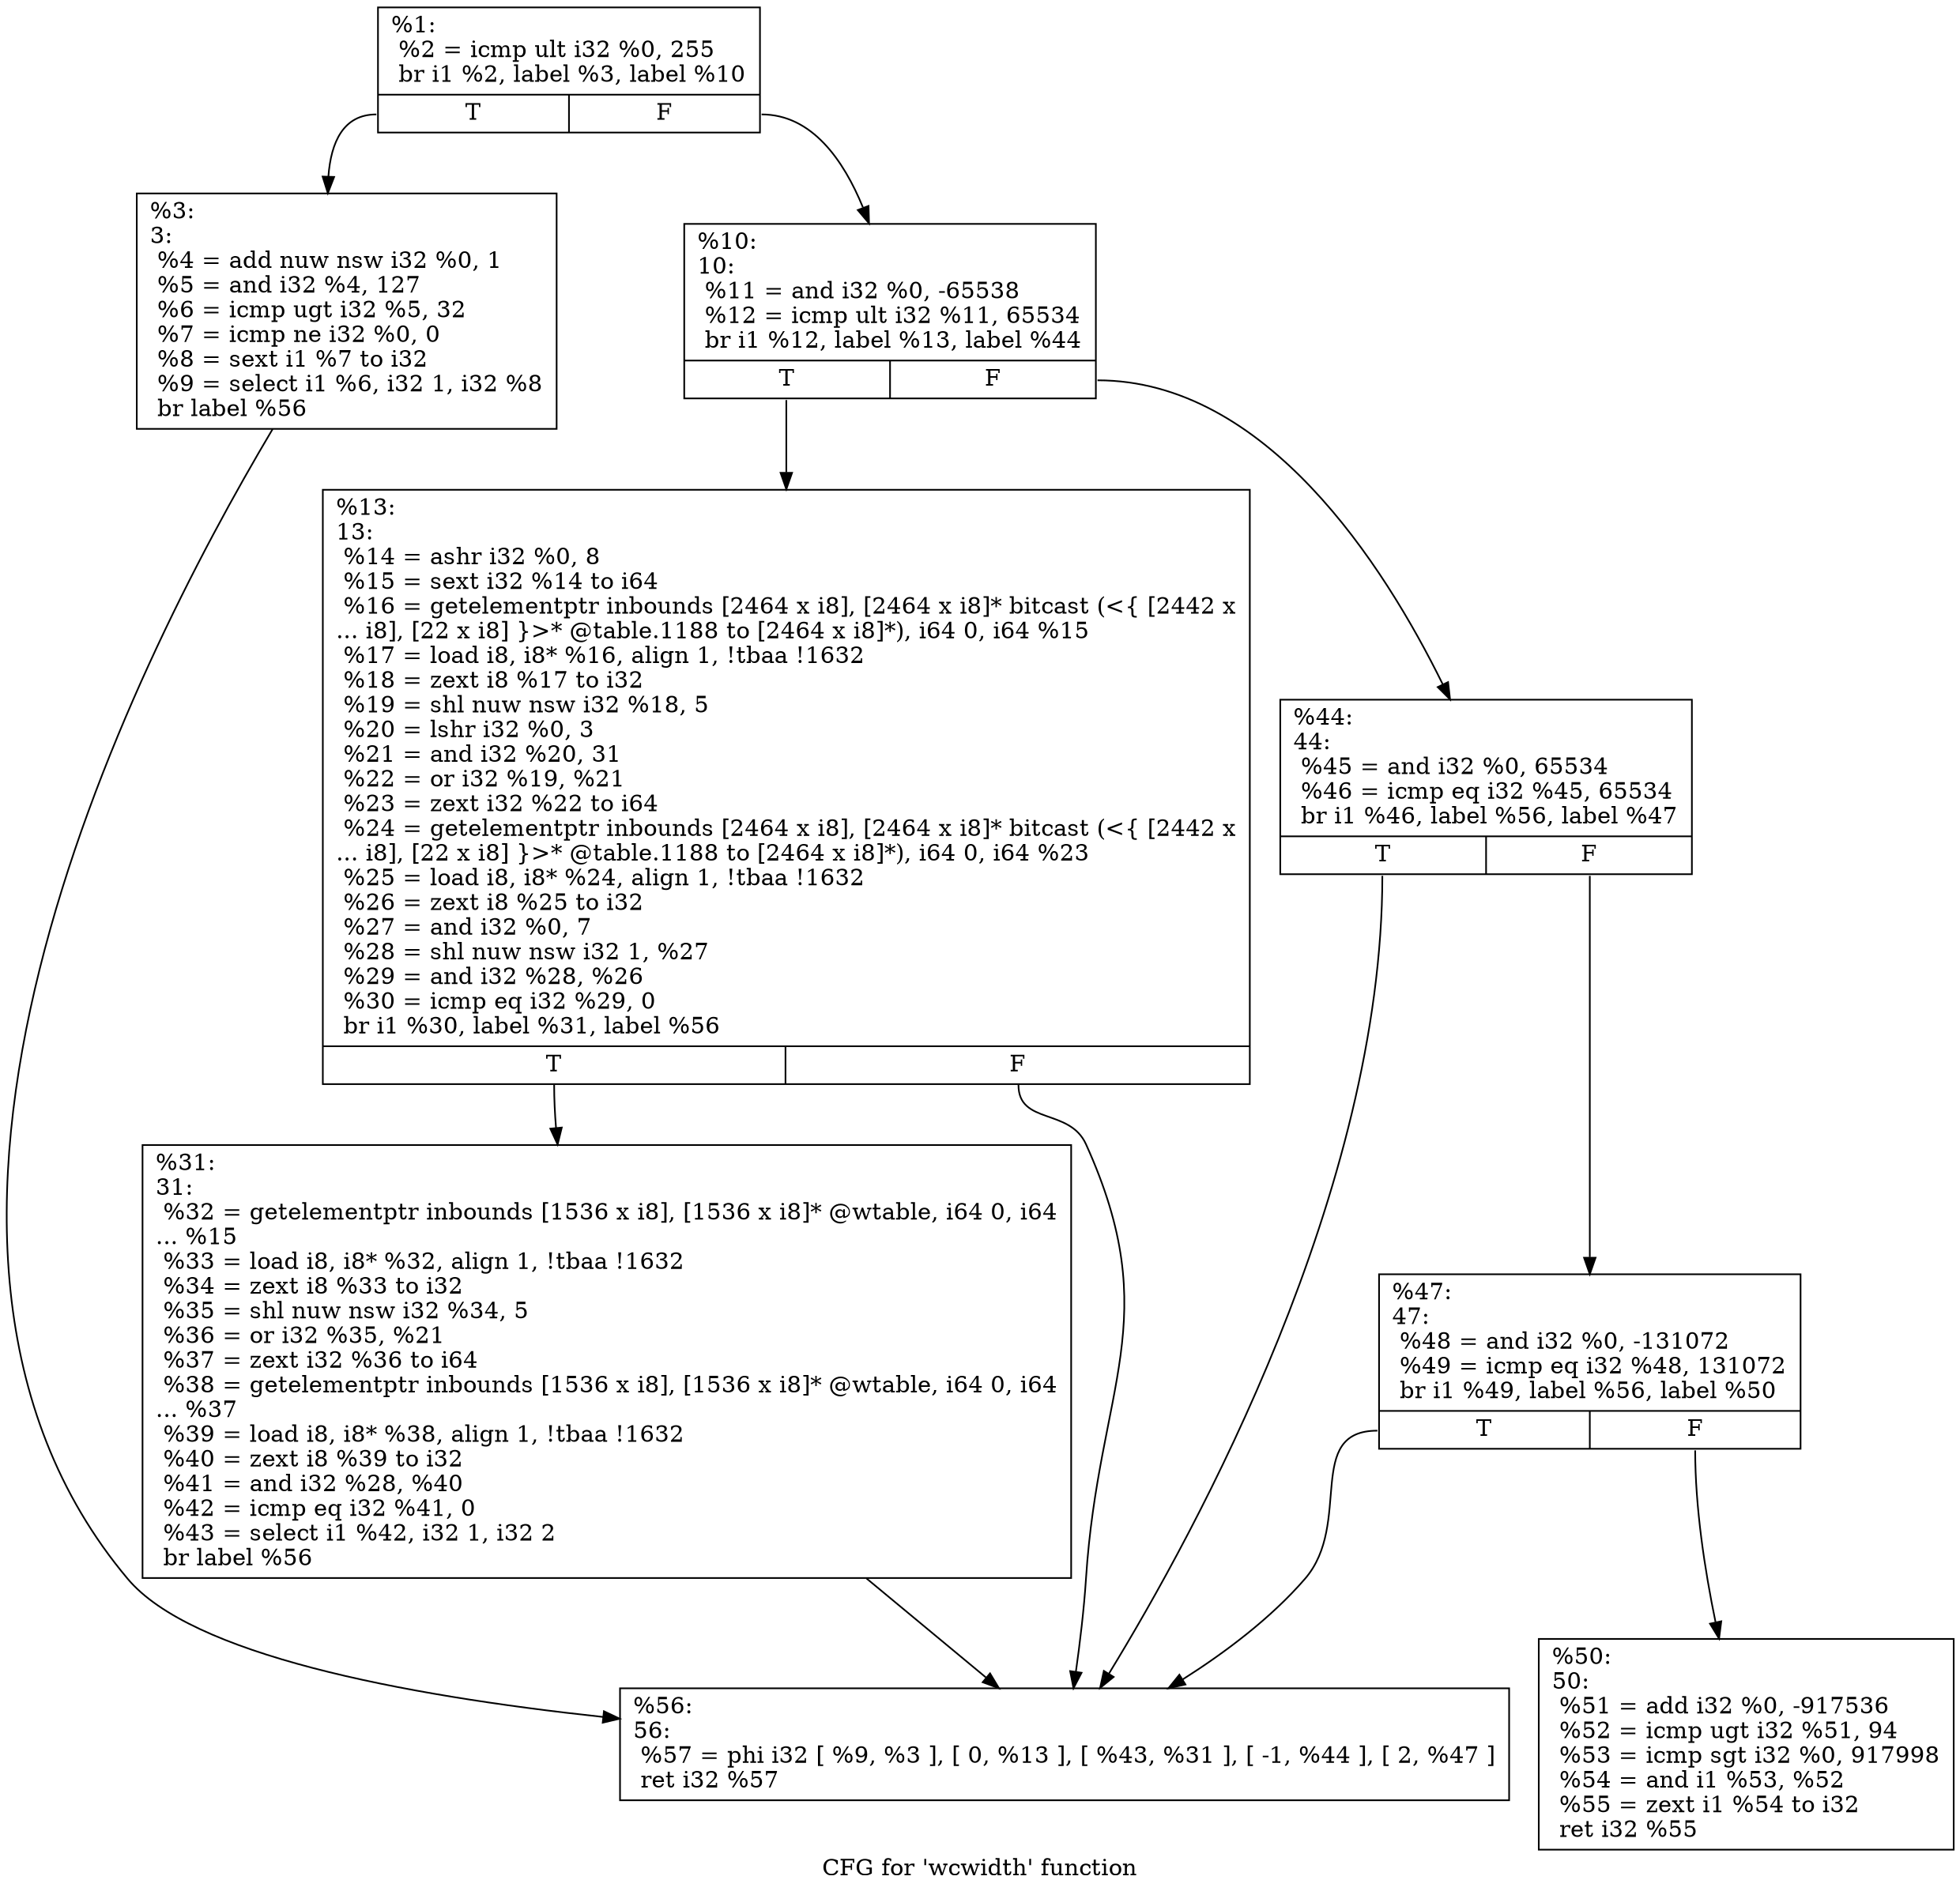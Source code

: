 digraph "CFG for 'wcwidth' function" {
	label="CFG for 'wcwidth' function";

	Node0x1e67080 [shape=record,label="{%1:\l  %2 = icmp ult i32 %0, 255\l  br i1 %2, label %3, label %10\l|{<s0>T|<s1>F}}"];
	Node0x1e67080:s0 -> Node0x1e670d0;
	Node0x1e67080:s1 -> Node0x1e67120;
	Node0x1e670d0 [shape=record,label="{%3:\l3:                                                \l  %4 = add nuw nsw i32 %0, 1\l  %5 = and i32 %4, 127\l  %6 = icmp ugt i32 %5, 32\l  %7 = icmp ne i32 %0, 0\l  %8 = sext i1 %7 to i32\l  %9 = select i1 %6, i32 1, i32 %8\l  br label %56\l}"];
	Node0x1e670d0 -> Node0x1e67300;
	Node0x1e67120 [shape=record,label="{%10:\l10:                                               \l  %11 = and i32 %0, -65538\l  %12 = icmp ult i32 %11, 65534\l  br i1 %12, label %13, label %44\l|{<s0>T|<s1>F}}"];
	Node0x1e67120:s0 -> Node0x1e67170;
	Node0x1e67120:s1 -> Node0x1e67210;
	Node0x1e67170 [shape=record,label="{%13:\l13:                                               \l  %14 = ashr i32 %0, 8\l  %15 = sext i32 %14 to i64\l  %16 = getelementptr inbounds [2464 x i8], [2464 x i8]* bitcast (\<\{ [2442 x\l... i8], [22 x i8] \}\>* @table.1188 to [2464 x i8]*), i64 0, i64 %15\l  %17 = load i8, i8* %16, align 1, !tbaa !1632\l  %18 = zext i8 %17 to i32\l  %19 = shl nuw nsw i32 %18, 5\l  %20 = lshr i32 %0, 3\l  %21 = and i32 %20, 31\l  %22 = or i32 %19, %21\l  %23 = zext i32 %22 to i64\l  %24 = getelementptr inbounds [2464 x i8], [2464 x i8]* bitcast (\<\{ [2442 x\l... i8], [22 x i8] \}\>* @table.1188 to [2464 x i8]*), i64 0, i64 %23\l  %25 = load i8, i8* %24, align 1, !tbaa !1632\l  %26 = zext i8 %25 to i32\l  %27 = and i32 %0, 7\l  %28 = shl nuw nsw i32 1, %27\l  %29 = and i32 %28, %26\l  %30 = icmp eq i32 %29, 0\l  br i1 %30, label %31, label %56\l|{<s0>T|<s1>F}}"];
	Node0x1e67170:s0 -> Node0x1e671c0;
	Node0x1e67170:s1 -> Node0x1e67300;
	Node0x1e671c0 [shape=record,label="{%31:\l31:                                               \l  %32 = getelementptr inbounds [1536 x i8], [1536 x i8]* @wtable, i64 0, i64\l... %15\l  %33 = load i8, i8* %32, align 1, !tbaa !1632\l  %34 = zext i8 %33 to i32\l  %35 = shl nuw nsw i32 %34, 5\l  %36 = or i32 %35, %21\l  %37 = zext i32 %36 to i64\l  %38 = getelementptr inbounds [1536 x i8], [1536 x i8]* @wtable, i64 0, i64\l... %37\l  %39 = load i8, i8* %38, align 1, !tbaa !1632\l  %40 = zext i8 %39 to i32\l  %41 = and i32 %28, %40\l  %42 = icmp eq i32 %41, 0\l  %43 = select i1 %42, i32 1, i32 2\l  br label %56\l}"];
	Node0x1e671c0 -> Node0x1e67300;
	Node0x1e67210 [shape=record,label="{%44:\l44:                                               \l  %45 = and i32 %0, 65534\l  %46 = icmp eq i32 %45, 65534\l  br i1 %46, label %56, label %47\l|{<s0>T|<s1>F}}"];
	Node0x1e67210:s0 -> Node0x1e67300;
	Node0x1e67210:s1 -> Node0x1e67260;
	Node0x1e67260 [shape=record,label="{%47:\l47:                                               \l  %48 = and i32 %0, -131072\l  %49 = icmp eq i32 %48, 131072\l  br i1 %49, label %56, label %50\l|{<s0>T|<s1>F}}"];
	Node0x1e67260:s0 -> Node0x1e67300;
	Node0x1e67260:s1 -> Node0x1e672b0;
	Node0x1e672b0 [shape=record,label="{%50:\l50:                                               \l  %51 = add i32 %0, -917536\l  %52 = icmp ugt i32 %51, 94\l  %53 = icmp sgt i32 %0, 917998\l  %54 = and i1 %53, %52\l  %55 = zext i1 %54 to i32\l  ret i32 %55\l}"];
	Node0x1e67300 [shape=record,label="{%56:\l56:                                               \l  %57 = phi i32 [ %9, %3 ], [ 0, %13 ], [ %43, %31 ], [ -1, %44 ], [ 2, %47 ]\l  ret i32 %57\l}"];
}
